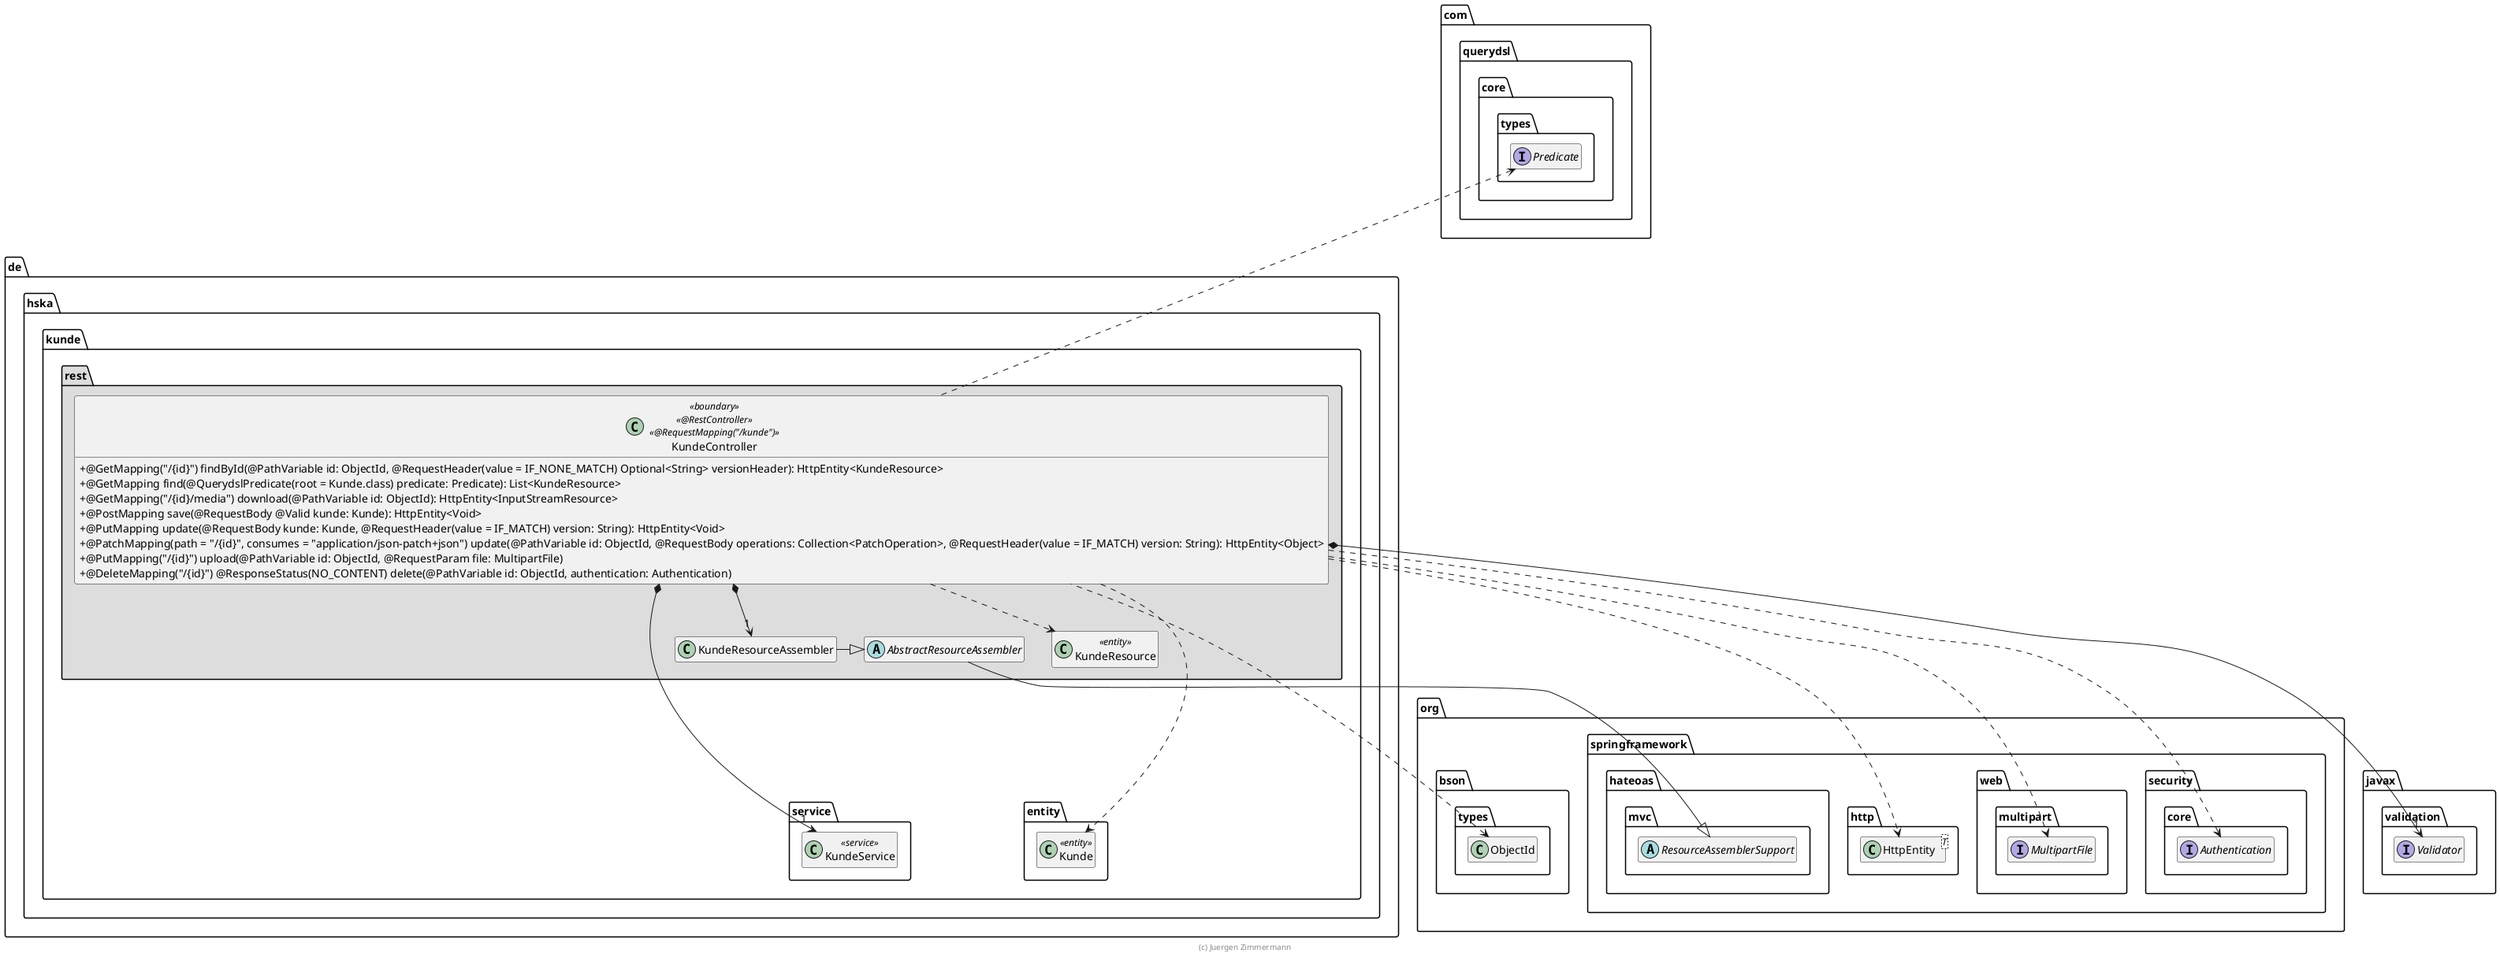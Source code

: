 @startuml
skinparam classAttributeIconSize 0
skinparam componentStyle uml2

' !pragma horizontalLineBetweenDifferentPackageAllowed

package javax.validation {
    interface Validator {
    }
}

package org.bson.types {
    class ObjectId {
    }
}

package com.querydsl.core.types {
    interface Predicate {
    }
}

package org.springframework {
    package http {
        class HttpEntity<T> {
        }
    }

    package hateoas.mvc {
        abstract class ResourceAssemblerSupport {
        }
    }

    package web.multipart {
        interface MultipartFile {
        }
    }

    package security.core {
        interface Authentication {
        }
    }

}

package de.hska.kunde {
    package entity {
        class Kunde << entity >> {
        }
    }

    package service {
        class KundeService << service >> {
        }
    }

    package rest #DDDDDD {
        AbstractResourceAssembler -down-|> ResourceAssemblerSupport
        KundeResourceAssembler -right-|> AbstractResourceAssembler
        KundeController *-down-> "1" KundeService
        KundeController .down.> KundeResource
        KundeController .down.> Kunde
        KundeController .up.> ObjectId
        KundeController .up.> Predicate
        KundeController ..> HttpEntity
        KundeController ..> Authentication
        KundeController ..> MultipartFile
        KundeController *-down-> "1" Validator
        KundeController *-down-> "1" KundeResourceAssembler

        ' [hidden] fuer nicht-existierende Beziehungen als Workaround fuer das Layout
        KundeController -[hidden]-> KundeResource
        KundeResourceAssembler -[hidden]-> KundeService
        AbstractResourceAssembler -[hidden]-> Kunde
        KundeService -[hidden]> ResourceAssemblerSupport
        KundeService -[hidden]> Validator
        ResourceAssemblerSupport -[hidden]> HttpEntity
        ResourceAssemblerSupport -[hidden]> MultipartFile
        ResourceAssemblerSupport -[hidden]> Authentication
        Validator -[hidden]> ObjectId
        Validator -[hidden]> Predicate

        abstract class AbstractResourceAssembler {
        }

        class KundeResourceAssembler {
        }

        class KundeResource << entity >> {
        }

        class KundeController << boundary >> << @RestController >> << @RequestMapping("/kunde") >> {
            + @GetMapping("/{id}") findById(@PathVariable id: ObjectId, @RequestHeader(value = IF_NONE_MATCH) Optional<String> versionHeader): HttpEntity<KundeResource>
            + @GetMapping find(@QuerydslPredicate(root = Kunde.class) predicate: Predicate): List<KundeResource>
            + @GetMapping("/{id}/media") download(@PathVariable id: ObjectId): HttpEntity<InputStreamResource>
            + @PostMapping save(@RequestBody @Valid kunde: Kunde): HttpEntity<Void>
            + @PutMapping update(@RequestBody kunde: Kunde, @RequestHeader(value = IF_MATCH) version: String): HttpEntity<Void>
            + @PatchMapping(path = "/{id}", consumes = "application/json-patch+json") update(@PathVariable id: ObjectId, @RequestBody operations: Collection<PatchOperation>, @RequestHeader(value = IF_MATCH) version: String): HttpEntity<Object>
            + @PutMapping("/{id}") upload(@PathVariable id: ObjectId, @RequestParam file: MultipartFile)
            + @DeleteMapping("/{id}") @ResponseStatus(NO_CONTENT) delete(@PathVariable id: ObjectId, authentication: Authentication)
        }
    }
}

hide empty members
hide empty methods
hide empty fields

footer (c) Juergen Zimmermann

@enduml
